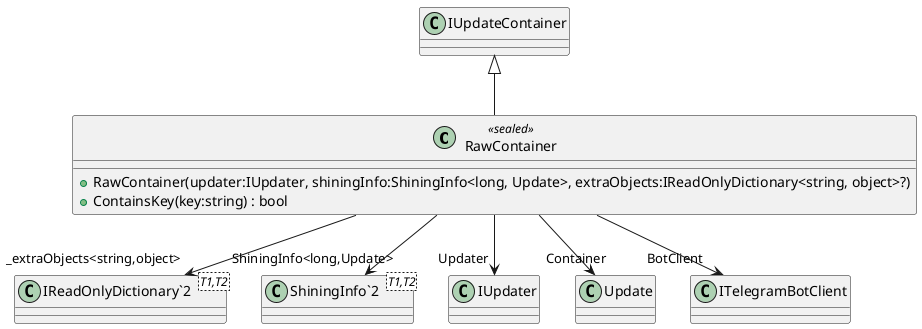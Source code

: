 @startuml
class RawContainer <<sealed>> {
    + RawContainer(updater:IUpdater, shiningInfo:ShiningInfo<long, Update>, extraObjects:IReadOnlyDictionary<string, object>?)
    + ContainsKey(key:string) : bool
}
class "IReadOnlyDictionary`2"<T1,T2> {
}
class "ShiningInfo`2"<T1,T2> {
}
IUpdateContainer <|-- RawContainer
RawContainer --> "_extraObjects<string,object>" "IReadOnlyDictionary`2"
RawContainer --> "Updater" IUpdater
RawContainer --> "Container" Update
RawContainer --> "ShiningInfo<long,Update>" "ShiningInfo`2"
RawContainer --> "BotClient" ITelegramBotClient
@enduml
